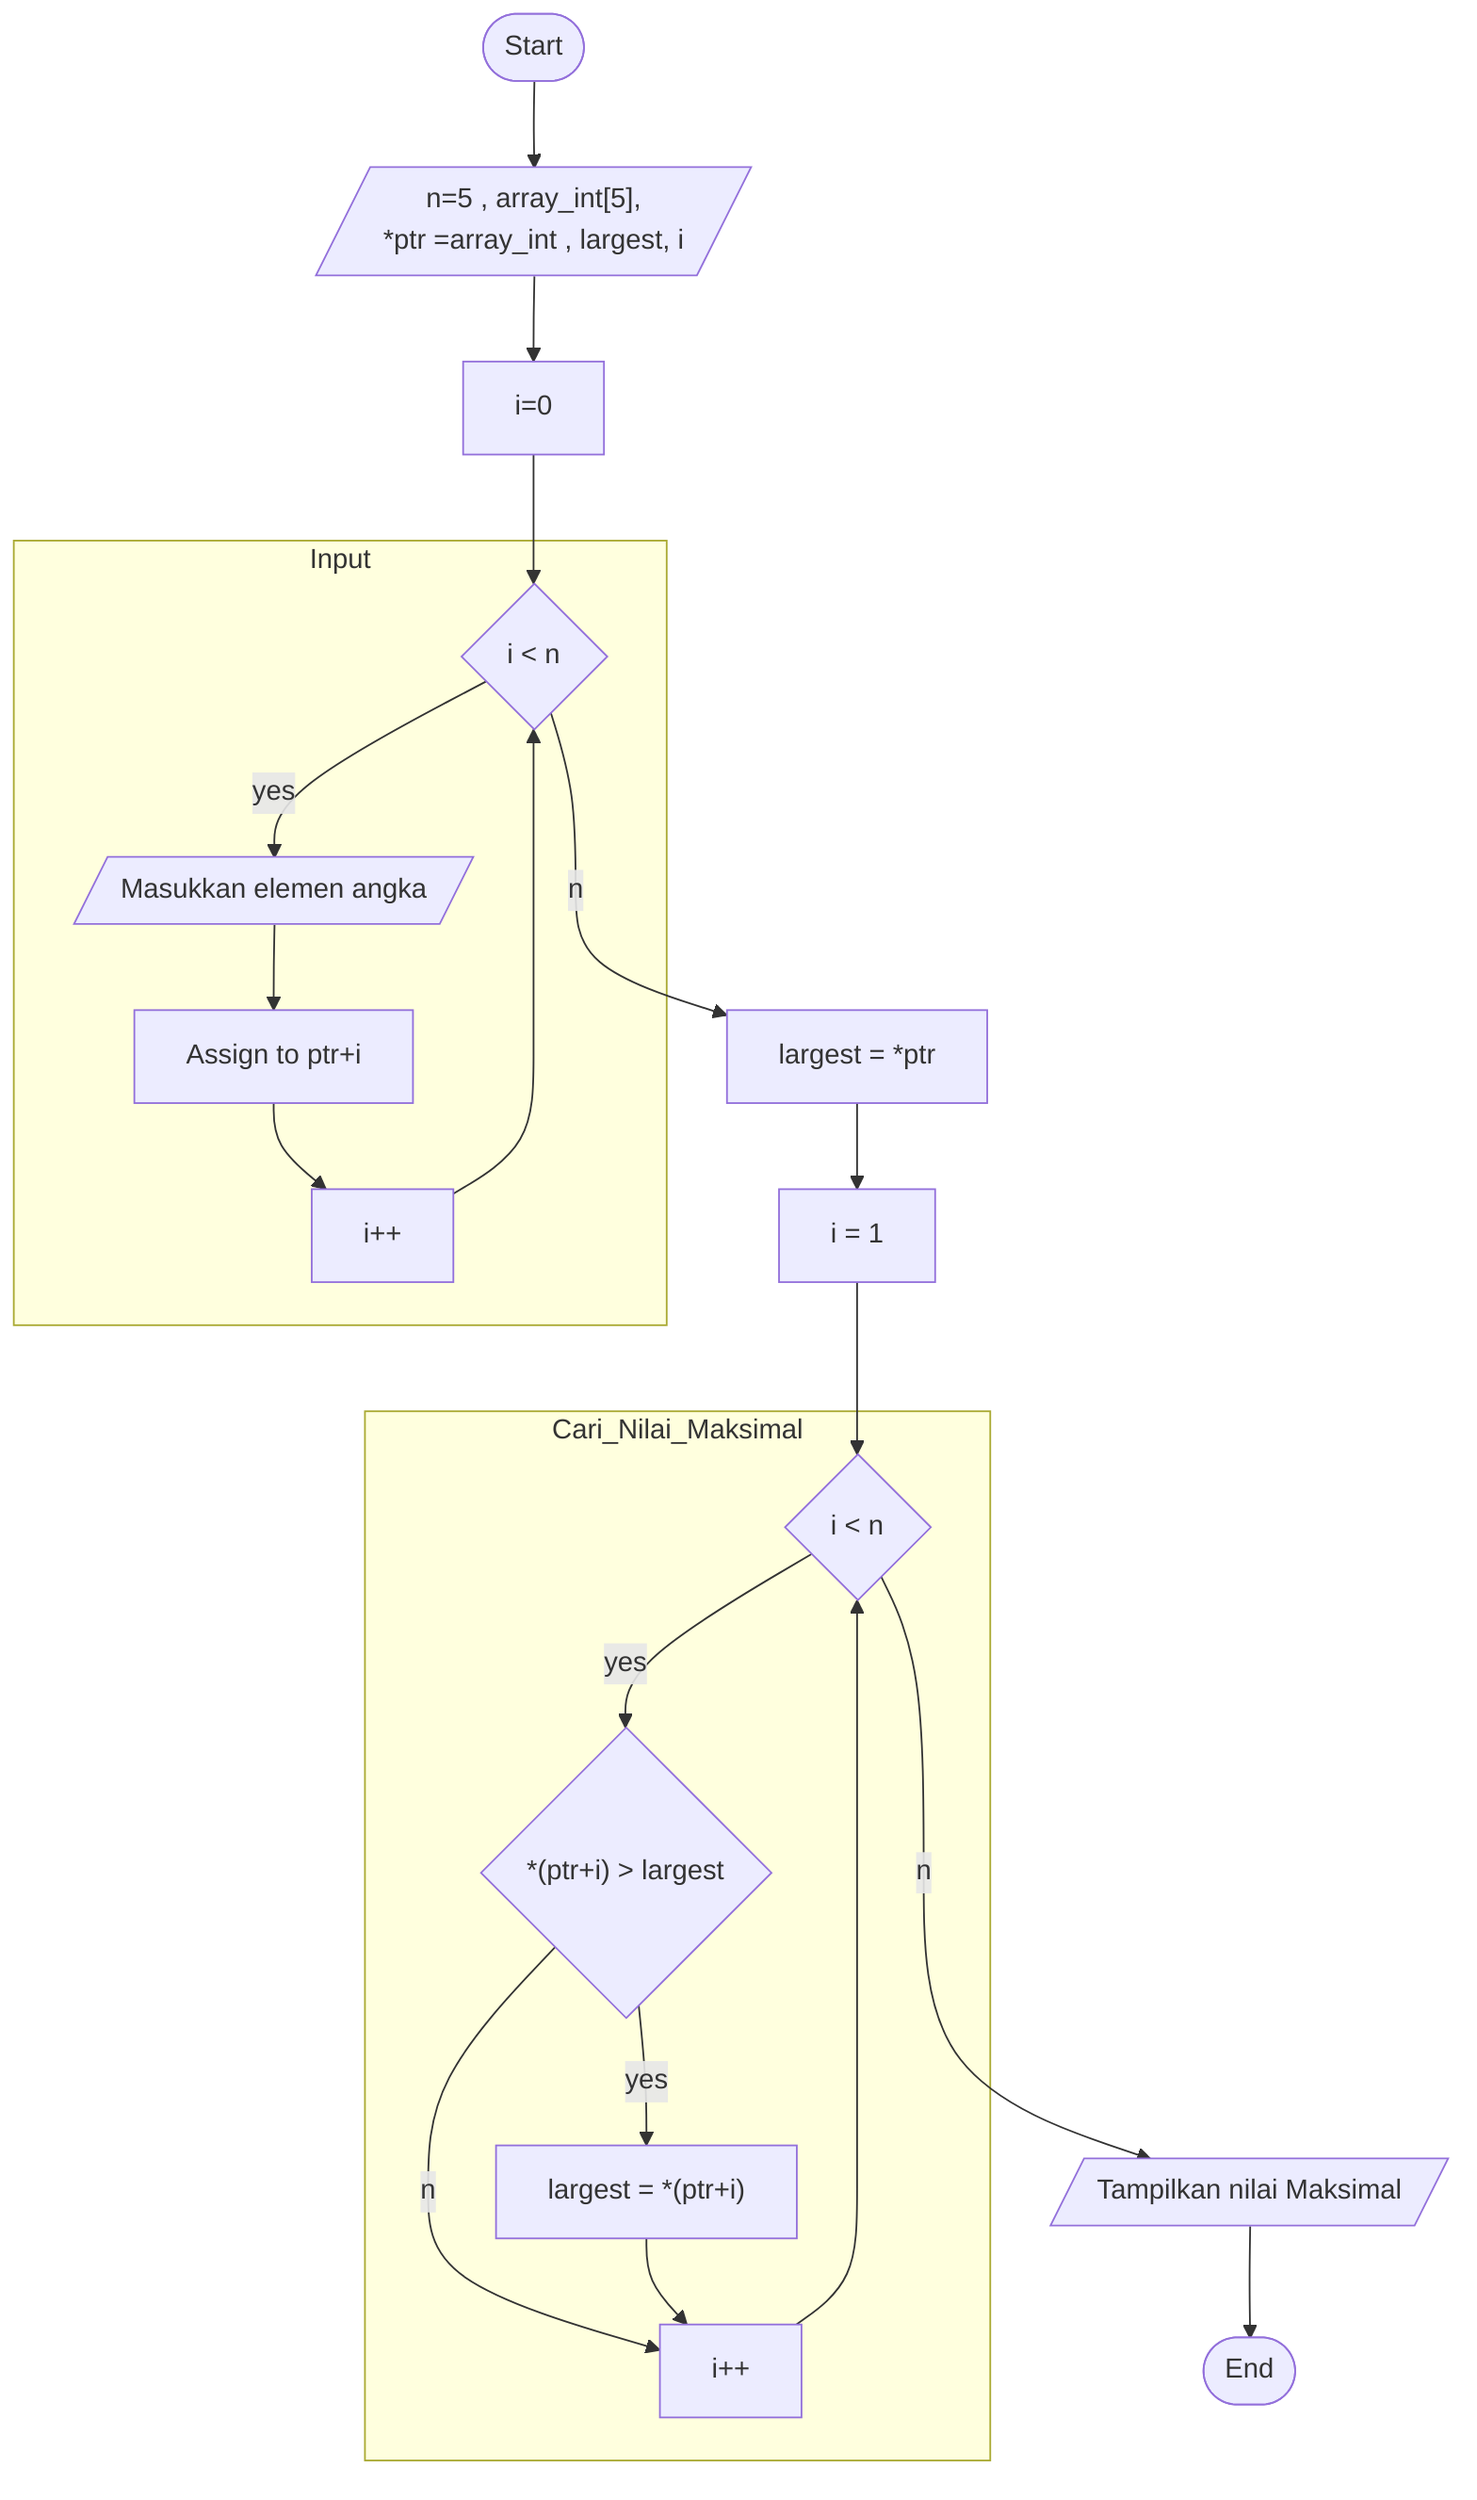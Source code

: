 flowchart TB 
    A([Start]) --> B[/"n=5 , array_int[5],
     *ptr =array_int" , largest, i/]
     B --> C["i=0" ] 
   

     subgraph Input
        direction LR
        D{"i < n"} --yes--> E[/Masukkan elemen angka/] --> F["Assign to ptr+i"] --> G[i++]
        G --> D
    end
 C --> D
 D -- no--> H[largest = *ptr] --> I[i = 1]
    subgraph Cari_Nilai_Maksimal
    direction LR
        J{"i < n"} --yes--> K{"*(ptr+i) > largest"} --yes--> L["largest = *(ptr+i)"] 
        K --no--> M[i++] --> J
        L --> M
    end
I -->J
J{"i < n"} --no--> N[/Tampilkan nilai Maksimal/] --> O([End])